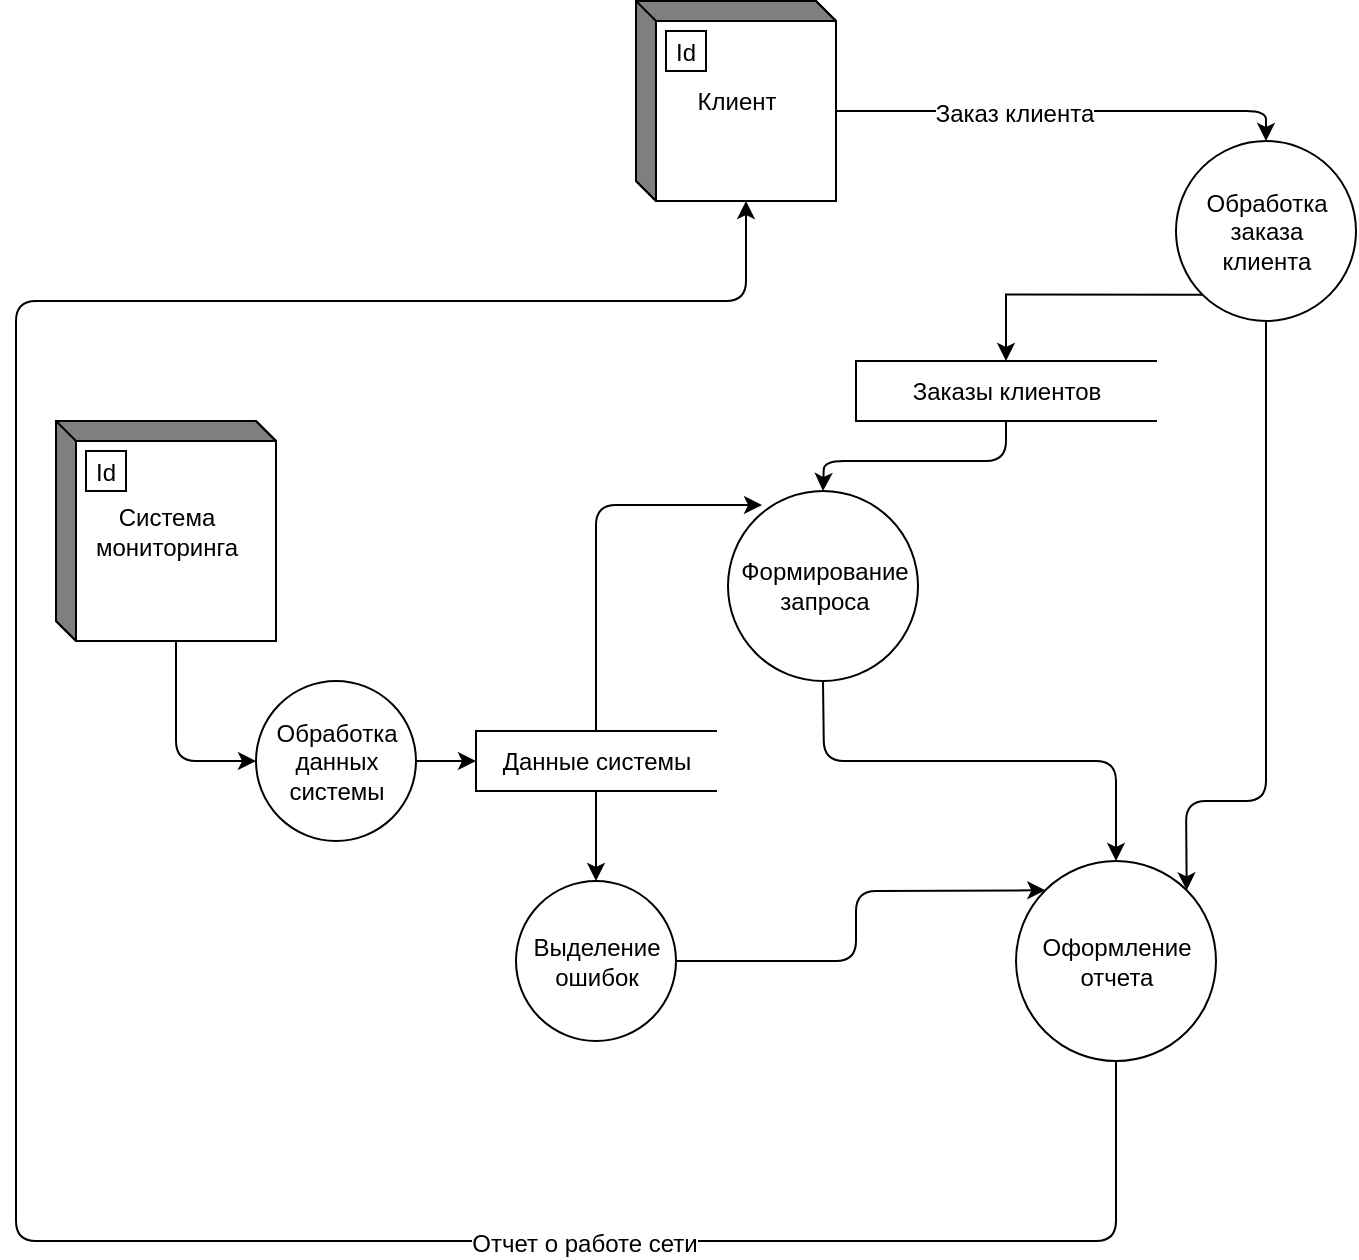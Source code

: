<mxfile version="11.2.8" type="device" pages="1"><diagram id="MkVAd5eqfAwtfFQQloMA" name="Logs DFD"><mxGraphModel dx="1422" dy="713" grid="1" gridSize="10" guides="1" tooltips="1" connect="1" arrows="1" fold="1" page="1" pageScale="1" pageWidth="827" pageHeight="1169" math="0" shadow="0"><root><mxCell id="0"/><mxCell id="1" parent="0"/><mxCell id="-M_DXsvgJJ_1YbFtIGb8-15" style="edgeStyle=orthogonalEdgeStyle;rounded=0;orthogonalLoop=1;jettySize=auto;html=1;exitX=0;exitY=1;exitDx=0;exitDy=0;entryX=0.5;entryY=0;entryDx=0;entryDy=0;" edge="1" parent="1" source="-M_DXsvgJJ_1YbFtIGb8-1" target="-M_DXsvgJJ_1YbFtIGb8-10"><mxGeometry relative="1" as="geometry"><Array as="points"><mxPoint x="590" y="206.5"/></Array></mxGeometry></mxCell><mxCell id="-M_DXsvgJJ_1YbFtIGb8-1" value="Обработка &lt;br&gt;заказа &lt;br&gt;клиента" style="shape=ellipse;html=1;dashed=0;whitespace=wrap;perimeter=ellipsePerimeter;" vertex="1" parent="1"><mxGeometry x="675" y="129.5" width="90" height="90" as="geometry"/></mxCell><mxCell id="-M_DXsvgJJ_1YbFtIGb8-3" value="" style="endArrow=classic;html=1;entryX=0.5;entryY=0;entryDx=0;entryDy=0;exitX=0;exitY=0;exitDx=100;exitDy=55;exitPerimeter=0;" edge="1" parent="1" source="-M_DXsvgJJ_1YbFtIGb8-8" target="-M_DXsvgJJ_1YbFtIGb8-1"><mxGeometry width="50" height="50" relative="1" as="geometry"><mxPoint x="650" y="49.5" as="sourcePoint"/><mxPoint x="545" y="359.5" as="targetPoint"/><Array as="points"><mxPoint x="720" y="114.5"/></Array></mxGeometry></mxCell><mxCell id="-M_DXsvgJJ_1YbFtIGb8-4" value="Заказ клиента&lt;br&gt;" style="text;html=1;resizable=0;points=[];align=center;verticalAlign=middle;labelBackgroundColor=#ffffff;" vertex="1" connectable="0" parent="-M_DXsvgJJ_1YbFtIGb8-3"><mxGeometry x="-0.56" y="2" relative="1" as="geometry"><mxPoint x="38" y="3.5" as="offset"/></mxGeometry></mxCell><mxCell id="-M_DXsvgJJ_1YbFtIGb8-5" value="" style="endArrow=classic;html=1;entryX=0;entryY=0.5;entryDx=0;entryDy=0;exitX=0;exitY=0;exitDx=60;exitDy=110;exitPerimeter=0;" edge="1" parent="1" source="-M_DXsvgJJ_1YbFtIGb8-19" target="-M_DXsvgJJ_1YbFtIGb8-7"><mxGeometry width="50" height="50" relative="1" as="geometry"><mxPoint x="165" y="439.5" as="sourcePoint"/><mxPoint x="275" y="339.5" as="targetPoint"/><Array as="points"><mxPoint x="175" y="439.5"/></Array></mxGeometry></mxCell><mxCell id="-M_DXsvgJJ_1YbFtIGb8-7" value="Обработка&lt;br&gt;данных&lt;br&gt;системы" style="shape=ellipse;html=1;dashed=0;whitespace=wrap;aspect=fixed;perimeter=ellipsePerimeter;" vertex="1" parent="1"><mxGeometry x="215" y="399.5" width="80" height="80" as="geometry"/></mxCell><mxCell id="-M_DXsvgJJ_1YbFtIGb8-8" value="Клиент" style="html=1;dashed=0;whitespace=wrap;shape=mxgraph.dfd.externalEntity" vertex="1" parent="1"><mxGeometry x="405" y="59.5" width="100" height="100" as="geometry"/></mxCell><mxCell id="-M_DXsvgJJ_1YbFtIGb8-9" value="Id" style="autosize=1;part=1;resizable=0;strokeColor=inherit;fillColor=inherit;gradientColor=inherit;" vertex="1" parent="-M_DXsvgJJ_1YbFtIGb8-8"><mxGeometry width="20" height="20" relative="1" as="geometry"><mxPoint x="15" y="15" as="offset"/></mxGeometry></mxCell><mxCell id="-M_DXsvgJJ_1YbFtIGb8-10" value="&lt;span style=&quot;text-align: left&quot;&gt;Заказы клиентов&lt;/span&gt;" style="html=1;dashed=0;whitespace=wrap;shape=partialRectangle;right=0;fillColor=none;" vertex="1" parent="1"><mxGeometry x="515" y="239.5" width="150" height="30" as="geometry"/></mxCell><mxCell id="-M_DXsvgJJ_1YbFtIGb8-11" value="Данные системы" style="html=1;dashed=0;whitespace=wrap;shape=partialRectangle;right=0;fillColor=none;" vertex="1" parent="1"><mxGeometry x="325" y="424.5" width="120" height="30" as="geometry"/></mxCell><mxCell id="-M_DXsvgJJ_1YbFtIGb8-12" value="" style="endArrow=classic;html=1;entryX=0;entryY=0.5;entryDx=0;entryDy=0;exitX=1;exitY=0.5;exitDx=0;exitDy=0;" edge="1" parent="1" source="-M_DXsvgJJ_1YbFtIGb8-7" target="-M_DXsvgJJ_1YbFtIGb8-11"><mxGeometry width="50" height="50" relative="1" as="geometry"><mxPoint x="95" y="549.5" as="sourcePoint"/><mxPoint x="145" y="499.5" as="targetPoint"/></mxGeometry></mxCell><mxCell id="-M_DXsvgJJ_1YbFtIGb8-14" value="" style="endArrow=classic;html=1;entryX=0.5;entryY=0;entryDx=0;entryDy=0;exitX=0.5;exitY=1;exitDx=0;exitDy=0;" edge="1" parent="1" source="-M_DXsvgJJ_1YbFtIGb8-11" target="-M_DXsvgJJ_1YbFtIGb8-21"><mxGeometry width="50" height="50" relative="1" as="geometry"><mxPoint x="365" y="649.5" as="sourcePoint"/><mxPoint x="415" y="599.5" as="targetPoint"/></mxGeometry></mxCell><mxCell id="-M_DXsvgJJ_1YbFtIGb8-16" value="Оформление&lt;br&gt;отчета" style="shape=ellipse;html=1;dashed=0;whitespace=wrap;perimeter=ellipsePerimeter;" vertex="1" parent="1"><mxGeometry x="595" y="489.5" width="100" height="100" as="geometry"/></mxCell><mxCell id="-M_DXsvgJJ_1YbFtIGb8-17" value="" style="endArrow=classic;html=1;entryX=1;entryY=0;entryDx=0;entryDy=0;exitX=0.5;exitY=1;exitDx=0;exitDy=0;" edge="1" parent="1" source="-M_DXsvgJJ_1YbFtIGb8-1" target="-M_DXsvgJJ_1YbFtIGb8-16"><mxGeometry width="50" height="50" relative="1" as="geometry"><mxPoint x="95" y="659.5" as="sourcePoint"/><mxPoint x="145" y="609.5" as="targetPoint"/><Array as="points"><mxPoint x="720" y="459.5"/><mxPoint x="680" y="459.5"/></Array></mxGeometry></mxCell><mxCell id="-M_DXsvgJJ_1YbFtIGb8-19" value="Система &lt;br&gt;мониторинга" style="html=1;dashed=0;whitespace=wrap;shape=mxgraph.dfd.externalEntity" vertex="1" parent="1"><mxGeometry x="115" y="269.5" width="110" height="110" as="geometry"/></mxCell><mxCell id="-M_DXsvgJJ_1YbFtIGb8-20" value="Id" style="autosize=1;part=1;resizable=0;strokeColor=inherit;fillColor=inherit;gradientColor=inherit;" vertex="1" parent="-M_DXsvgJJ_1YbFtIGb8-19"><mxGeometry width="20" height="20" relative="1" as="geometry"><mxPoint x="15" y="15" as="offset"/></mxGeometry></mxCell><mxCell id="-M_DXsvgJJ_1YbFtIGb8-21" value="Выделение&lt;br&gt;ошибок" style="shape=ellipse;html=1;dashed=0;whitespace=wrap;aspect=fixed;perimeter=ellipsePerimeter;" vertex="1" parent="1"><mxGeometry x="345" y="499.5" width="80" height="80" as="geometry"/></mxCell><mxCell id="-M_DXsvgJJ_1YbFtIGb8-22" value="" style="endArrow=classic;html=1;entryX=0;entryY=0;entryDx=0;entryDy=0;exitX=1;exitY=0.5;exitDx=0;exitDy=0;" edge="1" parent="1" source="-M_DXsvgJJ_1YbFtIGb8-21" target="-M_DXsvgJJ_1YbFtIGb8-16"><mxGeometry width="50" height="50" relative="1" as="geometry"><mxPoint x="115" y="659.5" as="sourcePoint"/><mxPoint x="165" y="609.5" as="targetPoint"/><Array as="points"><mxPoint x="515" y="539.5"/><mxPoint x="515" y="504.5"/></Array></mxGeometry></mxCell><mxCell id="-M_DXsvgJJ_1YbFtIGb8-23" value="Формирование&lt;br&gt;запроса" style="shape=ellipse;html=1;dashed=0;whitespace=wrap;aspect=fixed;perimeter=ellipsePerimeter;" vertex="1" parent="1"><mxGeometry x="451" y="304.5" width="95" height="95" as="geometry"/></mxCell><mxCell id="-M_DXsvgJJ_1YbFtIGb8-24" value="" style="endArrow=classic;html=1;entryX=0.5;entryY=0;entryDx=0;entryDy=0;exitX=0.5;exitY=1;exitDx=0;exitDy=0;" edge="1" parent="1" source="-M_DXsvgJJ_1YbFtIGb8-10" target="-M_DXsvgJJ_1YbFtIGb8-23"><mxGeometry width="50" height="50" relative="1" as="geometry"><mxPoint x="105" y="659.5" as="sourcePoint"/><mxPoint x="165" y="609.5" as="targetPoint"/><Array as="points"><mxPoint x="590" y="289.5"/><mxPoint x="499" y="289.5"/></Array></mxGeometry></mxCell><mxCell id="-M_DXsvgJJ_1YbFtIGb8-25" value="" style="endArrow=classic;html=1;entryX=0.179;entryY=0.074;entryDx=0;entryDy=0;entryPerimeter=0;exitX=0.5;exitY=0;exitDx=0;exitDy=0;" edge="1" parent="1" source="-M_DXsvgJJ_1YbFtIGb8-11" target="-M_DXsvgJJ_1YbFtIGb8-23"><mxGeometry width="50" height="50" relative="1" as="geometry"><mxPoint x="115" y="659.5" as="sourcePoint"/><mxPoint x="165" y="609.5" as="targetPoint"/><Array as="points"><mxPoint x="385" y="311.5"/></Array></mxGeometry></mxCell><mxCell id="-M_DXsvgJJ_1YbFtIGb8-26" value="" style="endArrow=classic;html=1;entryX=0.5;entryY=0;entryDx=0;entryDy=0;exitX=0.5;exitY=1;exitDx=0;exitDy=0;" edge="1" parent="1" source="-M_DXsvgJJ_1YbFtIGb8-23" target="-M_DXsvgJJ_1YbFtIGb8-16"><mxGeometry width="50" height="50" relative="1" as="geometry"><mxPoint x="115" y="659.5" as="sourcePoint"/><mxPoint x="165" y="609.5" as="targetPoint"/><Array as="points"><mxPoint x="499" y="439.5"/><mxPoint x="645" y="439.5"/></Array></mxGeometry></mxCell><mxCell id="-M_DXsvgJJ_1YbFtIGb8-27" value="" style="endArrow=classic;html=1;exitX=0.5;exitY=1;exitDx=0;exitDy=0;entryX=0;entryY=0;entryDx=55;entryDy=100;entryPerimeter=0;" edge="1" parent="1" source="-M_DXsvgJJ_1YbFtIGb8-16" target="-M_DXsvgJJ_1YbFtIGb8-8"><mxGeometry width="50" height="50" relative="1" as="geometry"><mxPoint x="115" y="659.5" as="sourcePoint"/><mxPoint x="645" y="649.5" as="targetPoint"/><Array as="points"><mxPoint x="645" y="679.5"/><mxPoint x="95" y="679.5"/><mxPoint x="95" y="209.5"/><mxPoint x="460" y="209.5"/></Array></mxGeometry></mxCell><mxCell id="-M_DXsvgJJ_1YbFtIGb8-28" value="Отчет о работе сети" style="text;html=1;resizable=0;points=[];align=center;verticalAlign=middle;labelBackgroundColor=#ffffff;" vertex="1" connectable="0" parent="-M_DXsvgJJ_1YbFtIGb8-27"><mxGeometry x="-0.533" y="1" relative="1" as="geometry"><mxPoint as="offset"/></mxGeometry></mxCell></root></mxGraphModel></diagram></mxfile>